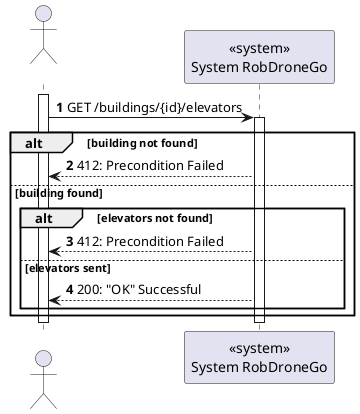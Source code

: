@startuml
autonumber

actor " " as actor
participant "<<system>>\nSystem RobDroneGo" as sys


activate actor
actor -> sys: GET /buildings/{id}/elevators

    activate sys
    alt building not found
        sys --> actor : 412: Precondition Failed
    else building found
        alt elevators not found
            actor <-- sys : 412: Precondition Failed
        else elevators sent
            actor <-- sys : 200: "OK" Successful
        end
    end



deactivate sys
deactivate actor

@enduml
